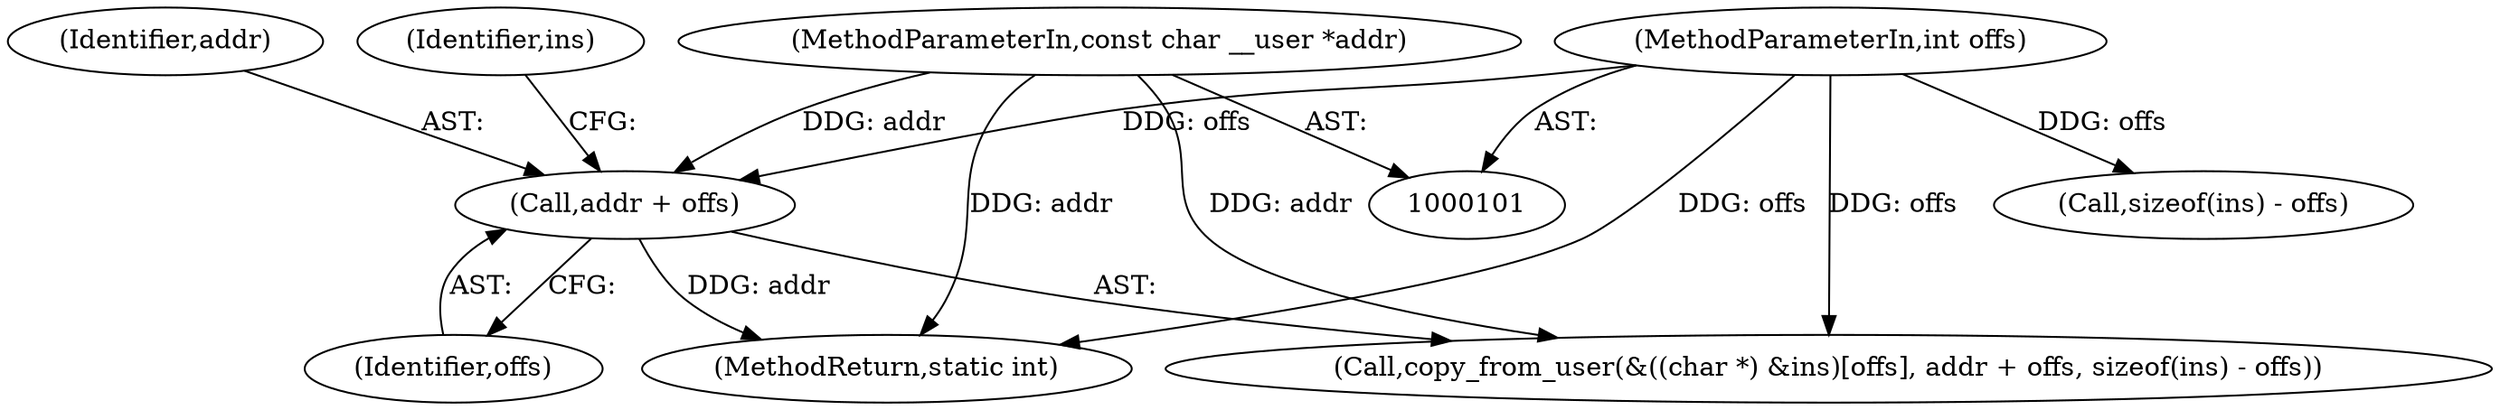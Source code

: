 digraph "1_linux_b769f49463711205d57286e64cf535ed4daf59e9_0@pointer" {
"1000128" [label="(Call,addr + offs)"];
"1000104" [label="(MethodParameterIn,const char __user *addr)"];
"1000105" [label="(MethodParameterIn,int offs)"];
"1000166" [label="(MethodReturn,static int)"];
"1000129" [label="(Identifier,addr)"];
"1000104" [label="(MethodParameterIn,const char __user *addr)"];
"1000130" [label="(Identifier,offs)"];
"1000105" [label="(MethodParameterIn,int offs)"];
"1000133" [label="(Identifier,ins)"];
"1000128" [label="(Call,addr + offs)"];
"1000120" [label="(Call,copy_from_user(&((char *) &ins)[offs], addr + offs, sizeof(ins) - offs))"];
"1000131" [label="(Call,sizeof(ins) - offs)"];
"1000128" -> "1000120"  [label="AST: "];
"1000128" -> "1000130"  [label="CFG: "];
"1000129" -> "1000128"  [label="AST: "];
"1000130" -> "1000128"  [label="AST: "];
"1000133" -> "1000128"  [label="CFG: "];
"1000128" -> "1000166"  [label="DDG: addr"];
"1000104" -> "1000128"  [label="DDG: addr"];
"1000105" -> "1000128"  [label="DDG: offs"];
"1000104" -> "1000101"  [label="AST: "];
"1000104" -> "1000166"  [label="DDG: addr"];
"1000104" -> "1000120"  [label="DDG: addr"];
"1000105" -> "1000101"  [label="AST: "];
"1000105" -> "1000166"  [label="DDG: offs"];
"1000105" -> "1000120"  [label="DDG: offs"];
"1000105" -> "1000131"  [label="DDG: offs"];
}
